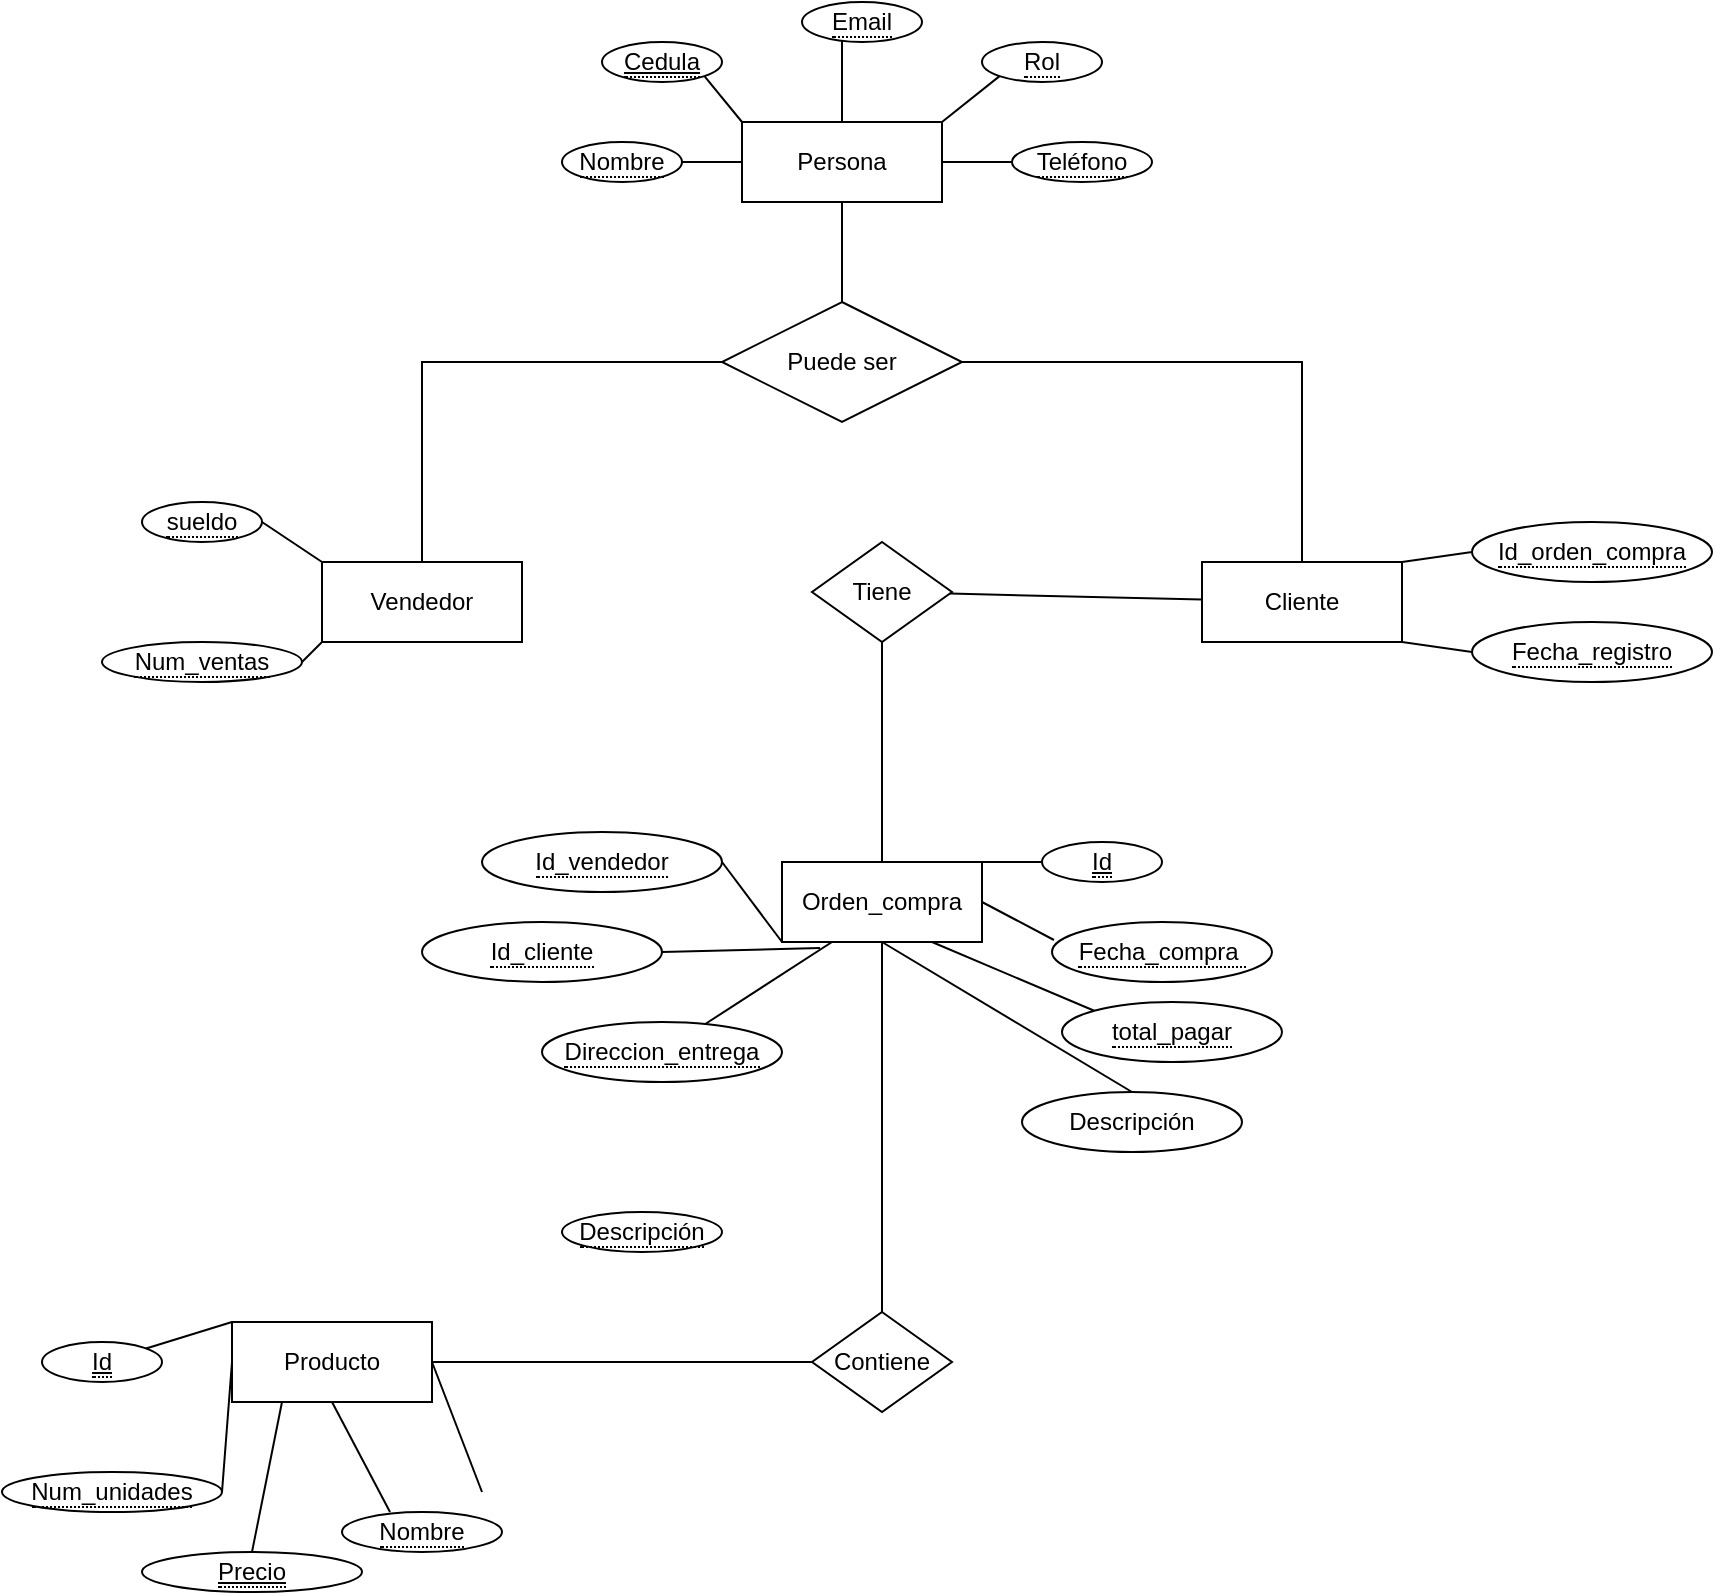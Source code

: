 <mxfile version="20.5.3" type="github">
  <diagram id="R2lEEEUBdFMjLlhIrx00" name="Page-1">
    <mxGraphModel dx="1632" dy="1844" grid="1" gridSize="10" guides="1" tooltips="1" connect="1" arrows="1" fold="1" page="1" pageScale="1" pageWidth="850" pageHeight="1100" math="0" shadow="0" extFonts="Permanent Marker^https://fonts.googleapis.com/css?family=Permanent+Marker">
      <root>
        <mxCell id="0" />
        <mxCell id="1" parent="0" />
        <mxCell id="wcKygk_WKPrEuLjn9pDS-1" value="Persona" style="whiteSpace=wrap;html=1;align=center;" parent="1" vertex="1">
          <mxGeometry x="280" y="-60" width="100" height="40" as="geometry" />
        </mxCell>
        <mxCell id="wcKygk_WKPrEuLjn9pDS-3" value="Vendedor" style="whiteSpace=wrap;html=1;align=center;" parent="1" vertex="1">
          <mxGeometry x="70" y="160" width="100" height="40" as="geometry" />
        </mxCell>
        <mxCell id="wcKygk_WKPrEuLjn9pDS-5" value="Producto" style="whiteSpace=wrap;html=1;align=center;" parent="1" vertex="1">
          <mxGeometry x="25" y="540" width="100" height="40" as="geometry" />
        </mxCell>
        <mxCell id="wcKygk_WKPrEuLjn9pDS-7" value="Orden_compra" style="whiteSpace=wrap;html=1;align=center;" parent="1" vertex="1">
          <mxGeometry x="300" y="310" width="100" height="40" as="geometry" />
        </mxCell>
        <mxCell id="wcKygk_WKPrEuLjn9pDS-37" value="Puede ser" style="shape=rhombus;perimeter=rhombusPerimeter;whiteSpace=wrap;html=1;align=center;" parent="1" vertex="1">
          <mxGeometry x="270" y="30" width="120" height="60" as="geometry" />
        </mxCell>
        <mxCell id="wcKygk_WKPrEuLjn9pDS-42" value="Cliente" style="whiteSpace=wrap;html=1;align=center;" parent="1" vertex="1">
          <mxGeometry x="510" y="160" width="100" height="40" as="geometry" />
        </mxCell>
        <mxCell id="wcKygk_WKPrEuLjn9pDS-85" style="edgeStyle=orthogonalEdgeStyle;rounded=0;orthogonalLoop=1;jettySize=auto;html=1;endArrow=none;endFill=0;" parent="1" source="wcKygk_WKPrEuLjn9pDS-71" target="wcKygk_WKPrEuLjn9pDS-1" edge="1">
          <mxGeometry relative="1" as="geometry" />
        </mxCell>
        <mxCell id="wcKygk_WKPrEuLjn9pDS-71" value="&lt;span style=&quot;border-bottom: 1px dotted&quot;&gt;Nombre&lt;/span&gt;" style="ellipse;whiteSpace=wrap;html=1;align=center;rotation=0;" parent="1" vertex="1">
          <mxGeometry x="190" y="-50" width="60" height="20" as="geometry" />
        </mxCell>
        <mxCell id="wcKygk_WKPrEuLjn9pDS-91" style="edgeStyle=orthogonalEdgeStyle;rounded=0;orthogonalLoop=1;jettySize=auto;html=1;endArrow=none;endFill=0;" parent="1" source="wcKygk_WKPrEuLjn9pDS-73" target="wcKygk_WKPrEuLjn9pDS-1" edge="1">
          <mxGeometry relative="1" as="geometry">
            <Array as="points">
              <mxPoint x="330" y="-90" />
              <mxPoint x="330" y="-90" />
            </Array>
          </mxGeometry>
        </mxCell>
        <mxCell id="wcKygk_WKPrEuLjn9pDS-73" value="&lt;span style=&quot;border-bottom: 1px dotted&quot;&gt;Email&lt;/span&gt;" style="ellipse;whiteSpace=wrap;html=1;align=center;rotation=0;" parent="1" vertex="1">
          <mxGeometry x="310" y="-120" width="60" height="20" as="geometry" />
        </mxCell>
        <mxCell id="wcKygk_WKPrEuLjn9pDS-88" style="edgeStyle=orthogonalEdgeStyle;rounded=0;orthogonalLoop=1;jettySize=auto;html=1;entryX=1;entryY=1;entryDx=0;entryDy=0;endArrow=none;endFill=0;exitX=0;exitY=0.5;exitDx=0;exitDy=0;" parent="1" source="wcKygk_WKPrEuLjn9pDS-75" target="wcKygk_WKPrEuLjn9pDS-1" edge="1">
          <mxGeometry relative="1" as="geometry">
            <Array as="points">
              <mxPoint x="380" y="-40" />
            </Array>
          </mxGeometry>
        </mxCell>
        <mxCell id="wcKygk_WKPrEuLjn9pDS-75" value="&lt;span style=&quot;border-bottom: 1px dotted&quot;&gt;Teléfono&lt;br&gt;&lt;/span&gt;" style="ellipse;whiteSpace=wrap;html=1;align=center;rotation=0;" parent="1" vertex="1">
          <mxGeometry x="415" y="-50" width="70" height="20" as="geometry" />
        </mxCell>
        <mxCell id="miYWSdLSkXnFFTQw0LnS-1" value="Contiene" style="rhombus;whiteSpace=wrap;html=1;" parent="1" vertex="1">
          <mxGeometry x="315" y="535" width="70" height="50" as="geometry" />
        </mxCell>
        <mxCell id="miYWSdLSkXnFFTQw0LnS-2" value="Tiene" style="rhombus;whiteSpace=wrap;html=1;" parent="1" vertex="1">
          <mxGeometry x="315" y="150" width="70" height="50" as="geometry" />
        </mxCell>
        <mxCell id="miYWSdLSkXnFFTQw0LnS-5" value="&lt;span style=&quot;border-bottom: 1px dotted&quot;&gt;&lt;u&gt;Cedula&lt;/u&gt;&lt;/span&gt;" style="ellipse;whiteSpace=wrap;html=1;align=center;rotation=0;" parent="1" vertex="1">
          <mxGeometry x="210" y="-100" width="60" height="20" as="geometry" />
        </mxCell>
        <mxCell id="miYWSdLSkXnFFTQw0LnS-6" value="&lt;span style=&quot;border-bottom: 1px dotted&quot;&gt;Rol&lt;/span&gt;" style="ellipse;whiteSpace=wrap;html=1;align=center;rotation=0;" parent="1" vertex="1">
          <mxGeometry x="400" y="-100" width="60" height="20" as="geometry" />
        </mxCell>
        <mxCell id="miYWSdLSkXnFFTQw0LnS-9" value="&lt;span style=&quot;border-bottom: 1px dotted&quot;&gt;sueldo&lt;/span&gt;" style="ellipse;whiteSpace=wrap;html=1;align=center;rotation=0;" parent="1" vertex="1">
          <mxGeometry x="-20" y="130" width="60" height="20" as="geometry" />
        </mxCell>
        <mxCell id="miYWSdLSkXnFFTQw0LnS-10" value="&lt;span style=&quot;border-bottom: 1px dotted&quot;&gt;Num_ventas&lt;/span&gt;" style="ellipse;whiteSpace=wrap;html=1;align=center;rotation=0;" parent="1" vertex="1">
          <mxGeometry x="-40" y="200" width="100" height="20" as="geometry" />
        </mxCell>
        <mxCell id="miYWSdLSkXnFFTQw0LnS-11" value="&lt;span style=&quot;border-bottom: 1px dotted&quot;&gt;Id_orden_compra&lt;/span&gt;" style="ellipse;whiteSpace=wrap;html=1;align=center;rotation=0;" parent="1" vertex="1">
          <mxGeometry x="645" y="140" width="120" height="30" as="geometry" />
        </mxCell>
        <mxCell id="miYWSdLSkXnFFTQw0LnS-12" value="&lt;span style=&quot;border-bottom: 1px dotted&quot;&gt;Fecha_registro&lt;/span&gt;" style="ellipse;whiteSpace=wrap;html=1;align=center;rotation=0;" parent="1" vertex="1">
          <mxGeometry x="645" y="190" width="120" height="30" as="geometry" />
        </mxCell>
        <mxCell id="miYWSdLSkXnFFTQw0LnS-13" value="&lt;span style=&quot;border-bottom: 1px dotted&quot;&gt;&lt;u&gt;Id&lt;/u&gt;&lt;/span&gt;" style="ellipse;whiteSpace=wrap;html=1;align=center;rotation=0;" parent="1" vertex="1">
          <mxGeometry x="430" y="300" width="60" height="20" as="geometry" />
        </mxCell>
        <mxCell id="miYWSdLSkXnFFTQw0LnS-14" value="&lt;span style=&quot;border-bottom: 1px dotted&quot;&gt;Fecha_compra&amp;nbsp;&lt;/span&gt;" style="ellipse;whiteSpace=wrap;html=1;align=center;rotation=0;" parent="1" vertex="1">
          <mxGeometry x="435" y="340" width="110" height="30" as="geometry" />
        </mxCell>
        <mxCell id="miYWSdLSkXnFFTQw0LnS-15" value="&lt;span style=&quot;border-bottom: 1px dotted&quot;&gt;total_pagar&lt;/span&gt;" style="ellipse;whiteSpace=wrap;html=1;align=center;rotation=0;" parent="1" vertex="1">
          <mxGeometry x="440" y="380" width="110" height="30" as="geometry" />
        </mxCell>
        <mxCell id="miYWSdLSkXnFFTQw0LnS-16" value="Descripción" style="ellipse;whiteSpace=wrap;html=1;align=center;rotation=0;" parent="1" vertex="1">
          <mxGeometry x="420" y="425" width="110" height="30" as="geometry" />
        </mxCell>
        <mxCell id="miYWSdLSkXnFFTQw0LnS-17" value="&lt;span style=&quot;border-bottom: 1px dotted&quot;&gt;Id_cliente&lt;/span&gt;" style="ellipse;whiteSpace=wrap;html=1;align=center;rotation=0;" parent="1" vertex="1">
          <mxGeometry x="120" y="340" width="120" height="30" as="geometry" />
        </mxCell>
        <mxCell id="miYWSdLSkXnFFTQw0LnS-18" value="&lt;span style=&quot;border-bottom: 1px dotted&quot;&gt;Id_vendedor&lt;/span&gt;" style="ellipse;whiteSpace=wrap;html=1;align=center;rotation=0;" parent="1" vertex="1">
          <mxGeometry x="150" y="295" width="120" height="30" as="geometry" />
        </mxCell>
        <mxCell id="miYWSdLSkXnFFTQw0LnS-19" value="&lt;span style=&quot;border-bottom: 1px dotted&quot;&gt;&lt;u&gt;Id&lt;/u&gt;&lt;/span&gt;" style="ellipse;whiteSpace=wrap;html=1;align=center;rotation=0;" parent="1" vertex="1">
          <mxGeometry x="-70" y="550" width="60" height="20" as="geometry" />
        </mxCell>
        <mxCell id="miYWSdLSkXnFFTQw0LnS-20" value="&lt;span style=&quot;border-bottom: 1px dotted&quot;&gt;Num_unidades&lt;/span&gt;" style="ellipse;whiteSpace=wrap;html=1;align=center;rotation=0;" parent="1" vertex="1">
          <mxGeometry x="-90" y="615" width="110" height="20" as="geometry" />
        </mxCell>
        <mxCell id="miYWSdLSkXnFFTQw0LnS-21" value="&lt;span style=&quot;border-bottom: 1px dotted&quot;&gt;&lt;u&gt;Precio&lt;/u&gt;&lt;/span&gt;" style="ellipse;whiteSpace=wrap;html=1;align=center;rotation=0;" parent="1" vertex="1">
          <mxGeometry x="-20" y="655" width="110" height="20" as="geometry" />
        </mxCell>
        <mxCell id="miYWSdLSkXnFFTQw0LnS-22" value="&lt;span style=&quot;border-bottom: 1px dotted&quot;&gt;Nombre&lt;/span&gt;" style="ellipse;whiteSpace=wrap;html=1;align=center;rotation=0;" parent="1" vertex="1">
          <mxGeometry x="80" y="635" width="80" height="20" as="geometry" />
        </mxCell>
        <mxCell id="miYWSdLSkXnFFTQw0LnS-23" value="&lt;span style=&quot;border-bottom: 1px dotted&quot;&gt;Descripción&lt;/span&gt;" style="ellipse;whiteSpace=wrap;html=1;align=center;rotation=0;" parent="1" vertex="1">
          <mxGeometry x="190" y="485" width="80" height="20" as="geometry" />
        </mxCell>
        <mxCell id="miYWSdLSkXnFFTQw0LnS-24" value="&lt;span style=&quot;border-bottom: 1px dotted&quot;&gt;Direccion_entrega&lt;/span&gt;" style="ellipse;whiteSpace=wrap;html=1;align=center;rotation=0;" parent="1" vertex="1">
          <mxGeometry x="180" y="390" width="120" height="30" as="geometry" />
        </mxCell>
        <mxCell id="miYWSdLSkXnFFTQw0LnS-25" value="" style="endArrow=none;html=1;rounded=0;exitX=1;exitY=0.5;exitDx=0;exitDy=0;entryX=0;entryY=1;entryDx=0;entryDy=0;" parent="1" source="miYWSdLSkXnFFTQw0LnS-18" target="wcKygk_WKPrEuLjn9pDS-7" edge="1">
          <mxGeometry width="50" height="50" relative="1" as="geometry">
            <mxPoint x="310" y="320" as="sourcePoint" />
            <mxPoint x="360" y="270" as="targetPoint" />
          </mxGeometry>
        </mxCell>
        <mxCell id="miYWSdLSkXnFFTQw0LnS-26" value="" style="endArrow=none;html=1;rounded=0;exitX=1;exitY=0.5;exitDx=0;exitDy=0;entryX=0.19;entryY=1.075;entryDx=0;entryDy=0;entryPerimeter=0;" parent="1" source="miYWSdLSkXnFFTQw0LnS-17" target="wcKygk_WKPrEuLjn9pDS-7" edge="1">
          <mxGeometry width="50" height="50" relative="1" as="geometry">
            <mxPoint x="240" y="360" as="sourcePoint" />
            <mxPoint x="290" y="310" as="targetPoint" />
          </mxGeometry>
        </mxCell>
        <mxCell id="miYWSdLSkXnFFTQw0LnS-27" value="" style="endArrow=none;html=1;rounded=0;entryX=0.25;entryY=1;entryDx=0;entryDy=0;" parent="1" source="miYWSdLSkXnFFTQw0LnS-24" target="wcKygk_WKPrEuLjn9pDS-7" edge="1">
          <mxGeometry width="50" height="50" relative="1" as="geometry">
            <mxPoint x="310" y="430" as="sourcePoint" />
            <mxPoint x="360" y="380" as="targetPoint" />
          </mxGeometry>
        </mxCell>
        <mxCell id="miYWSdLSkXnFFTQw0LnS-28" value="" style="endArrow=none;html=1;rounded=0;exitX=0.5;exitY=0;exitDx=0;exitDy=0;entryX=0.5;entryY=1;entryDx=0;entryDy=0;" parent="1" source="miYWSdLSkXnFFTQw0LnS-16" target="wcKygk_WKPrEuLjn9pDS-7" edge="1">
          <mxGeometry width="50" height="50" relative="1" as="geometry">
            <mxPoint x="370" y="430" as="sourcePoint" />
            <mxPoint x="420" y="380" as="targetPoint" />
          </mxGeometry>
        </mxCell>
        <mxCell id="miYWSdLSkXnFFTQw0LnS-29" value="" style="endArrow=none;html=1;rounded=0;exitX=0;exitY=0;exitDx=0;exitDy=0;entryX=0.75;entryY=1;entryDx=0;entryDy=0;" parent="1" source="miYWSdLSkXnFFTQw0LnS-15" target="wcKygk_WKPrEuLjn9pDS-7" edge="1">
          <mxGeometry width="50" height="50" relative="1" as="geometry">
            <mxPoint x="380" y="420" as="sourcePoint" />
            <mxPoint x="430" y="370" as="targetPoint" />
          </mxGeometry>
        </mxCell>
        <mxCell id="miYWSdLSkXnFFTQw0LnS-30" value="" style="endArrow=none;html=1;rounded=0;exitX=1;exitY=0.5;exitDx=0;exitDy=0;entryX=0.009;entryY=0.3;entryDx=0;entryDy=0;entryPerimeter=0;" parent="1" source="wcKygk_WKPrEuLjn9pDS-7" target="miYWSdLSkXnFFTQw0LnS-14" edge="1">
          <mxGeometry width="50" height="50" relative="1" as="geometry">
            <mxPoint x="410" y="330" as="sourcePoint" />
            <mxPoint x="460" y="280" as="targetPoint" />
          </mxGeometry>
        </mxCell>
        <mxCell id="miYWSdLSkXnFFTQw0LnS-31" value="" style="endArrow=none;html=1;rounded=0;exitX=1;exitY=0;exitDx=0;exitDy=0;entryX=0;entryY=0.5;entryDx=0;entryDy=0;" parent="1" source="wcKygk_WKPrEuLjn9pDS-7" target="miYWSdLSkXnFFTQw0LnS-13" edge="1">
          <mxGeometry width="50" height="50" relative="1" as="geometry">
            <mxPoint x="350" y="310" as="sourcePoint" />
            <mxPoint x="400" y="260" as="targetPoint" />
          </mxGeometry>
        </mxCell>
        <mxCell id="miYWSdLSkXnFFTQw0LnS-32" value="" style="endArrow=none;html=1;rounded=0;entryX=0;entryY=0;entryDx=0;entryDy=0;" parent="1" target="wcKygk_WKPrEuLjn9pDS-5" edge="1" source="miYWSdLSkXnFFTQw0LnS-19">
          <mxGeometry width="50" height="50" relative="1" as="geometry">
            <mxPoint x="50" y="570" as="sourcePoint" />
            <mxPoint x="100" y="520" as="targetPoint" />
          </mxGeometry>
        </mxCell>
        <mxCell id="miYWSdLSkXnFFTQw0LnS-33" value="" style="endArrow=none;html=1;rounded=0;exitX=1;exitY=0.5;exitDx=0;exitDy=0;entryX=0;entryY=0.5;entryDx=0;entryDy=0;" parent="1" source="miYWSdLSkXnFFTQw0LnS-20" target="wcKygk_WKPrEuLjn9pDS-5" edge="1">
          <mxGeometry width="50" height="50" relative="1" as="geometry">
            <mxPoint x="20" y="680" as="sourcePoint" />
            <mxPoint x="70" y="630" as="targetPoint" />
          </mxGeometry>
        </mxCell>
        <mxCell id="miYWSdLSkXnFFTQw0LnS-34" value="" style="endArrow=none;html=1;rounded=0;exitX=0.5;exitY=0;exitDx=0;exitDy=0;entryX=0.25;entryY=1;entryDx=0;entryDy=0;" parent="1" source="miYWSdLSkXnFFTQw0LnS-21" target="wcKygk_WKPrEuLjn9pDS-5" edge="1">
          <mxGeometry width="50" height="50" relative="1" as="geometry">
            <mxPoint x="80" y="670" as="sourcePoint" />
            <mxPoint x="130" y="620" as="targetPoint" />
          </mxGeometry>
        </mxCell>
        <mxCell id="miYWSdLSkXnFFTQw0LnS-35" value="" style="endArrow=none;html=1;rounded=0;exitX=0.5;exitY=1;exitDx=0;exitDy=0;entryX=0.3;entryY=0;entryDx=0;entryDy=0;entryPerimeter=0;" parent="1" source="wcKygk_WKPrEuLjn9pDS-5" target="miYWSdLSkXnFFTQw0LnS-22" edge="1">
          <mxGeometry width="50" height="50" relative="1" as="geometry">
            <mxPoint x="140" y="700" as="sourcePoint" />
            <mxPoint x="190" y="650" as="targetPoint" />
          </mxGeometry>
        </mxCell>
        <mxCell id="miYWSdLSkXnFFTQw0LnS-36" value="" style="endArrow=none;html=1;rounded=0;exitX=1;exitY=0.5;exitDx=0;exitDy=0;entryX=0;entryY=0.5;entryDx=0;entryDy=0;" parent="1" source="wcKygk_WKPrEuLjn9pDS-5" edge="1">
          <mxGeometry width="50" height="50" relative="1" as="geometry">
            <mxPoint x="190" y="620" as="sourcePoint" />
            <mxPoint x="150" y="625" as="targetPoint" />
          </mxGeometry>
        </mxCell>
        <mxCell id="miYWSdLSkXnFFTQw0LnS-37" value="" style="endArrow=none;html=1;rounded=0;exitX=1;exitY=1;exitDx=0;exitDy=0;entryX=0;entryY=0;entryDx=0;entryDy=0;" parent="1" source="miYWSdLSkXnFFTQw0LnS-5" target="wcKygk_WKPrEuLjn9pDS-1" edge="1">
          <mxGeometry width="50" height="50" relative="1" as="geometry">
            <mxPoint x="230" y="-40" as="sourcePoint" />
            <mxPoint x="280" y="-90" as="targetPoint" />
          </mxGeometry>
        </mxCell>
        <mxCell id="miYWSdLSkXnFFTQw0LnS-38" value="" style="endArrow=none;html=1;rounded=0;exitX=1;exitY=0;exitDx=0;exitDy=0;entryX=0;entryY=1;entryDx=0;entryDy=0;" parent="1" source="wcKygk_WKPrEuLjn9pDS-1" target="miYWSdLSkXnFFTQw0LnS-6" edge="1">
          <mxGeometry width="50" height="50" relative="1" as="geometry">
            <mxPoint x="380" y="-40" as="sourcePoint" />
            <mxPoint x="430" y="-90" as="targetPoint" />
          </mxGeometry>
        </mxCell>
        <mxCell id="miYWSdLSkXnFFTQw0LnS-41" value="" style="endArrow=none;html=1;rounded=0;exitX=1;exitY=0.5;exitDx=0;exitDy=0;entryX=0;entryY=0;entryDx=0;entryDy=0;" parent="1" source="miYWSdLSkXnFFTQw0LnS-9" target="wcKygk_WKPrEuLjn9pDS-3" edge="1">
          <mxGeometry width="50" height="50" relative="1" as="geometry">
            <mxPoint x="80" y="180" as="sourcePoint" />
            <mxPoint x="130" y="130" as="targetPoint" />
          </mxGeometry>
        </mxCell>
        <mxCell id="miYWSdLSkXnFFTQw0LnS-42" value="" style="endArrow=none;html=1;rounded=0;exitX=1;exitY=0.5;exitDx=0;exitDy=0;entryX=0;entryY=1;entryDx=0;entryDy=0;" parent="1" source="miYWSdLSkXnFFTQw0LnS-10" target="wcKygk_WKPrEuLjn9pDS-3" edge="1">
          <mxGeometry width="50" height="50" relative="1" as="geometry">
            <mxPoint x="100" y="290" as="sourcePoint" />
            <mxPoint x="150" y="240" as="targetPoint" />
          </mxGeometry>
        </mxCell>
        <mxCell id="miYWSdLSkXnFFTQw0LnS-43" value="" style="endArrow=none;html=1;rounded=0;exitX=1;exitY=0;exitDx=0;exitDy=0;entryX=0;entryY=0.5;entryDx=0;entryDy=0;" parent="1" source="wcKygk_WKPrEuLjn9pDS-42" target="miYWSdLSkXnFFTQw0LnS-11" edge="1">
          <mxGeometry width="50" height="50" relative="1" as="geometry">
            <mxPoint x="580" y="150" as="sourcePoint" />
            <mxPoint x="630" y="100" as="targetPoint" />
          </mxGeometry>
        </mxCell>
        <mxCell id="miYWSdLSkXnFFTQw0LnS-44" value="" style="endArrow=none;html=1;rounded=0;exitX=1;exitY=1;exitDx=0;exitDy=0;entryX=0;entryY=0.5;entryDx=0;entryDy=0;" parent="1" source="wcKygk_WKPrEuLjn9pDS-42" target="miYWSdLSkXnFFTQw0LnS-12" edge="1">
          <mxGeometry width="50" height="50" relative="1" as="geometry">
            <mxPoint x="600" y="290" as="sourcePoint" />
            <mxPoint x="650" y="240" as="targetPoint" />
          </mxGeometry>
        </mxCell>
        <mxCell id="fRVEjDxMoczMU0ceVwJc-2" value="" style="endArrow=none;html=1;rounded=0;" edge="1" parent="1" source="miYWSdLSkXnFFTQw0LnS-2" target="wcKygk_WKPrEuLjn9pDS-42">
          <mxGeometry width="50" height="50" relative="1" as="geometry">
            <mxPoint x="500" y="270" as="sourcePoint" />
            <mxPoint x="550" y="220" as="targetPoint" />
          </mxGeometry>
        </mxCell>
        <mxCell id="fRVEjDxMoczMU0ceVwJc-3" value="" style="endArrow=none;html=1;rounded=0;exitX=0.5;exitY=0;exitDx=0;exitDy=0;" edge="1" parent="1" source="wcKygk_WKPrEuLjn9pDS-7" target="miYWSdLSkXnFFTQw0LnS-2">
          <mxGeometry width="50" height="50" relative="1" as="geometry">
            <mxPoint x="300" y="280" as="sourcePoint" />
            <mxPoint x="350" y="210" as="targetPoint" />
            <Array as="points" />
          </mxGeometry>
        </mxCell>
        <mxCell id="fRVEjDxMoczMU0ceVwJc-4" value="" style="endArrow=none;html=1;rounded=0;entryX=0;entryY=0.5;entryDx=0;entryDy=0;" edge="1" parent="1" source="wcKygk_WKPrEuLjn9pDS-5" target="miYWSdLSkXnFFTQw0LnS-1">
          <mxGeometry width="50" height="50" relative="1" as="geometry">
            <mxPoint x="180" y="445" as="sourcePoint" />
            <mxPoint x="230" y="395" as="targetPoint" />
          </mxGeometry>
        </mxCell>
        <mxCell id="gliK2cXnC0KhO7XulMOS-1" value="" style="endArrow=none;html=1;rounded=0;entryX=0.5;entryY=1;entryDx=0;entryDy=0;exitX=0.5;exitY=0;exitDx=0;exitDy=0;" edge="1" parent="1" source="wcKygk_WKPrEuLjn9pDS-37" target="wcKygk_WKPrEuLjn9pDS-1">
          <mxGeometry width="50" height="50" relative="1" as="geometry">
            <mxPoint x="320" y="50" as="sourcePoint" />
            <mxPoint x="370" as="targetPoint" />
          </mxGeometry>
        </mxCell>
        <mxCell id="fRVEjDxMoczMU0ceVwJc-5" value="" style="endArrow=none;html=1;rounded=0;entryX=0.5;entryY=0;entryDx=0;entryDy=0;" edge="1" parent="1" source="wcKygk_WKPrEuLjn9pDS-7" target="miYWSdLSkXnFFTQw0LnS-1">
          <mxGeometry width="50" height="50" relative="1" as="geometry">
            <mxPoint x="205" y="260" as="sourcePoint" />
            <mxPoint x="150" y="335" as="targetPoint" />
          </mxGeometry>
        </mxCell>
        <mxCell id="gliK2cXnC0KhO7XulMOS-2" value="" style="endArrow=none;html=1;rounded=0;entryX=0;entryY=0.5;entryDx=0;entryDy=0;exitX=0.5;exitY=0;exitDx=0;exitDy=0;" edge="1" parent="1" source="wcKygk_WKPrEuLjn9pDS-3" target="wcKygk_WKPrEuLjn9pDS-37">
          <mxGeometry width="50" height="50" relative="1" as="geometry">
            <mxPoint x="190" y="130" as="sourcePoint" />
            <mxPoint x="240" y="80" as="targetPoint" />
            <Array as="points">
              <mxPoint x="120" y="60" />
            </Array>
          </mxGeometry>
        </mxCell>
        <mxCell id="gliK2cXnC0KhO7XulMOS-3" value="" style="endArrow=none;html=1;rounded=0;exitX=1;exitY=0.5;exitDx=0;exitDy=0;entryX=0.5;entryY=0;entryDx=0;entryDy=0;" edge="1" parent="1" source="wcKygk_WKPrEuLjn9pDS-37" target="wcKygk_WKPrEuLjn9pDS-42">
          <mxGeometry width="50" height="50" relative="1" as="geometry">
            <mxPoint x="360" y="160" as="sourcePoint" />
            <mxPoint x="410" y="110" as="targetPoint" />
            <Array as="points">
              <mxPoint x="560" y="60" />
            </Array>
          </mxGeometry>
        </mxCell>
      </root>
    </mxGraphModel>
  </diagram>
</mxfile>
